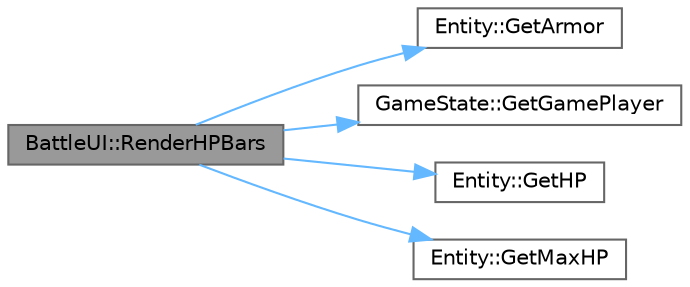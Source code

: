 digraph "BattleUI::RenderHPBars"
{
 // LATEX_PDF_SIZE
  bgcolor="transparent";
  edge [fontname=Helvetica,fontsize=10,labelfontname=Helvetica,labelfontsize=10];
  node [fontname=Helvetica,fontsize=10,shape=box,height=0.2,width=0.4];
  rankdir="LR";
  Node1 [id="Node000001",label="BattleUI::RenderHPBars",height=0.2,width=0.4,color="gray40", fillcolor="grey60", style="filled", fontcolor="black",tooltip="Renders the HP bars for the player and the monster."];
  Node1 -> Node2 [id="edge5_Node000001_Node000002",color="steelblue1",style="solid",tooltip=" "];
  Node2 [id="Node000002",label="Entity::GetArmor",height=0.2,width=0.4,color="grey40", fillcolor="white", style="filled",URL="$class_entity.html#ac6589d64fdd4da658fd1bc9102caa359",tooltip="Gets the armor attribute of the entity."];
  Node1 -> Node3 [id="edge6_Node000001_Node000003",color="steelblue1",style="solid",tooltip=" "];
  Node3 [id="Node000003",label="GameState::GetGamePlayer",height=0.2,width=0.4,color="grey40", fillcolor="white", style="filled",URL="$class_game_state.html#ae9cbe002761ccccece4ff619af1aea05",tooltip=" "];
  Node1 -> Node4 [id="edge7_Node000001_Node000004",color="steelblue1",style="solid",tooltip=" "];
  Node4 [id="Node000004",label="Entity::GetHP",height=0.2,width=0.4,color="grey40", fillcolor="white", style="filled",URL="$class_entity.html#a6e859081bc51ff1aad43267aaeb61c57",tooltip="Gets the current health points attribute of the entity."];
  Node1 -> Node5 [id="edge8_Node000001_Node000005",color="steelblue1",style="solid",tooltip=" "];
  Node5 [id="Node000005",label="Entity::GetMaxHP",height=0.2,width=0.4,color="grey40", fillcolor="white", style="filled",URL="$class_entity.html#a744ee8b7de25a13cf950d29ff5099484",tooltip="Gets the maximum health points attribute of the entity."];
}
